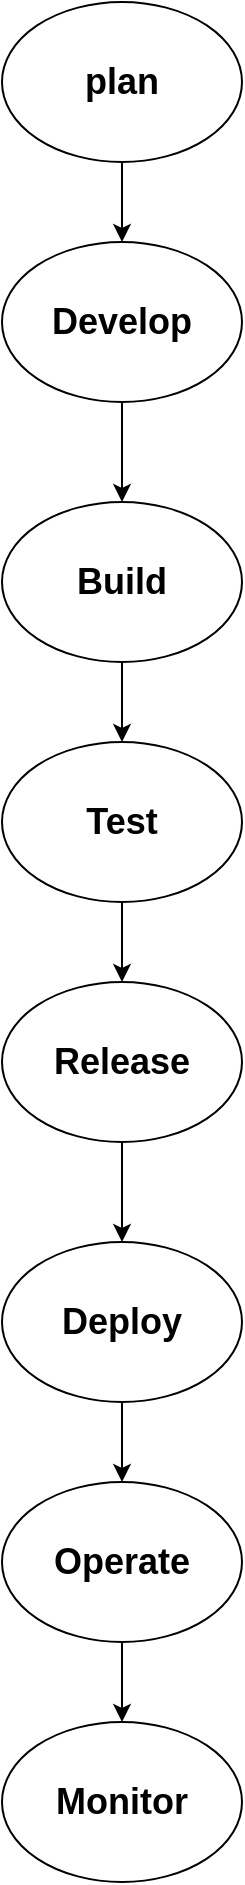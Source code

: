 <mxfile version="28.0.7">
  <diagram name="Page-1" id="4Rpj1U_6kdam0aR1m3RN">
    <mxGraphModel dx="872" dy="2665" grid="1" gridSize="10" guides="1" tooltips="1" connect="1" arrows="1" fold="1" page="1" pageScale="1" pageWidth="850" pageHeight="1100" math="0" shadow="0">
      <root>
        <mxCell id="0" />
        <mxCell id="1" parent="0" />
        <mxCell id="jsvCUZIJ5hZrkPMTvh93-9" value="" style="edgeStyle=orthogonalEdgeStyle;rounded=0;orthogonalLoop=1;jettySize=auto;html=1;" edge="1" parent="1" source="jsvCUZIJ5hZrkPMTvh93-1" target="jsvCUZIJ5hZrkPMTvh93-2">
          <mxGeometry relative="1" as="geometry" />
        </mxCell>
        <mxCell id="jsvCUZIJ5hZrkPMTvh93-1" value="&lt;b&gt;&lt;font style=&quot;font-size: 18px;&quot;&gt;plan&lt;/font&gt;&lt;/b&gt;" style="ellipse;whiteSpace=wrap;html=1;" vertex="1" parent="1">
          <mxGeometry x="370" y="-2100" width="120" height="80" as="geometry" />
        </mxCell>
        <mxCell id="jsvCUZIJ5hZrkPMTvh93-10" value="" style="edgeStyle=orthogonalEdgeStyle;rounded=0;orthogonalLoop=1;jettySize=auto;html=1;" edge="1" parent="1" source="jsvCUZIJ5hZrkPMTvh93-2" target="jsvCUZIJ5hZrkPMTvh93-3">
          <mxGeometry relative="1" as="geometry" />
        </mxCell>
        <mxCell id="jsvCUZIJ5hZrkPMTvh93-2" value="&lt;b&gt;&lt;font style=&quot;font-size: 18px;&quot;&gt;Develop&lt;/font&gt;&lt;/b&gt;" style="ellipse;whiteSpace=wrap;html=1;" vertex="1" parent="1">
          <mxGeometry x="370" y="-1980" width="120" height="80" as="geometry" />
        </mxCell>
        <mxCell id="jsvCUZIJ5hZrkPMTvh93-11" value="" style="edgeStyle=orthogonalEdgeStyle;rounded=0;orthogonalLoop=1;jettySize=auto;html=1;" edge="1" parent="1" source="jsvCUZIJ5hZrkPMTvh93-3" target="jsvCUZIJ5hZrkPMTvh93-4">
          <mxGeometry relative="1" as="geometry" />
        </mxCell>
        <mxCell id="jsvCUZIJ5hZrkPMTvh93-3" value="&lt;b&gt;&lt;font style=&quot;font-size: 18px;&quot;&gt;Build&lt;/font&gt;&lt;/b&gt;" style="ellipse;whiteSpace=wrap;html=1;" vertex="1" parent="1">
          <mxGeometry x="370" y="-1850" width="120" height="80" as="geometry" />
        </mxCell>
        <mxCell id="jsvCUZIJ5hZrkPMTvh93-12" value="" style="edgeStyle=orthogonalEdgeStyle;rounded=0;orthogonalLoop=1;jettySize=auto;html=1;" edge="1" parent="1" source="jsvCUZIJ5hZrkPMTvh93-4" target="jsvCUZIJ5hZrkPMTvh93-5">
          <mxGeometry relative="1" as="geometry" />
        </mxCell>
        <mxCell id="jsvCUZIJ5hZrkPMTvh93-4" value="&lt;b&gt;&lt;font style=&quot;font-size: 18px;&quot;&gt;Test&lt;/font&gt;&lt;/b&gt;" style="ellipse;whiteSpace=wrap;html=1;" vertex="1" parent="1">
          <mxGeometry x="370" y="-1730" width="120" height="80" as="geometry" />
        </mxCell>
        <mxCell id="jsvCUZIJ5hZrkPMTvh93-13" value="" style="edgeStyle=orthogonalEdgeStyle;rounded=0;orthogonalLoop=1;jettySize=auto;html=1;" edge="1" parent="1" source="jsvCUZIJ5hZrkPMTvh93-5" target="jsvCUZIJ5hZrkPMTvh93-6">
          <mxGeometry relative="1" as="geometry" />
        </mxCell>
        <mxCell id="jsvCUZIJ5hZrkPMTvh93-5" value="&lt;b&gt;&lt;font style=&quot;font-size: 18px;&quot;&gt;Release&lt;/font&gt;&lt;/b&gt;" style="ellipse;whiteSpace=wrap;html=1;" vertex="1" parent="1">
          <mxGeometry x="370" y="-1610" width="120" height="80" as="geometry" />
        </mxCell>
        <mxCell id="jsvCUZIJ5hZrkPMTvh93-14" value="" style="edgeStyle=orthogonalEdgeStyle;rounded=0;orthogonalLoop=1;jettySize=auto;html=1;" edge="1" parent="1" source="jsvCUZIJ5hZrkPMTvh93-6" target="jsvCUZIJ5hZrkPMTvh93-7">
          <mxGeometry relative="1" as="geometry" />
        </mxCell>
        <mxCell id="jsvCUZIJ5hZrkPMTvh93-6" value="&lt;b&gt;&lt;font style=&quot;font-size: 18px;&quot;&gt;Deploy&lt;/font&gt;&lt;/b&gt;" style="ellipse;whiteSpace=wrap;html=1;" vertex="1" parent="1">
          <mxGeometry x="370" y="-1480" width="120" height="80" as="geometry" />
        </mxCell>
        <mxCell id="jsvCUZIJ5hZrkPMTvh93-15" value="" style="edgeStyle=orthogonalEdgeStyle;rounded=0;orthogonalLoop=1;jettySize=auto;html=1;" edge="1" parent="1" source="jsvCUZIJ5hZrkPMTvh93-7" target="jsvCUZIJ5hZrkPMTvh93-8">
          <mxGeometry relative="1" as="geometry" />
        </mxCell>
        <mxCell id="jsvCUZIJ5hZrkPMTvh93-7" value="&lt;b&gt;&lt;font style=&quot;font-size: 18px;&quot;&gt;Operate&lt;/font&gt;&lt;/b&gt;" style="ellipse;whiteSpace=wrap;html=1;" vertex="1" parent="1">
          <mxGeometry x="370" y="-1360" width="120" height="80" as="geometry" />
        </mxCell>
        <mxCell id="jsvCUZIJ5hZrkPMTvh93-8" value="&lt;b&gt;&lt;font style=&quot;font-size: 18px;&quot;&gt;Monitor&lt;/font&gt;&lt;/b&gt;" style="ellipse;whiteSpace=wrap;html=1;" vertex="1" parent="1">
          <mxGeometry x="370" y="-1240" width="120" height="80" as="geometry" />
        </mxCell>
      </root>
    </mxGraphModel>
  </diagram>
</mxfile>

